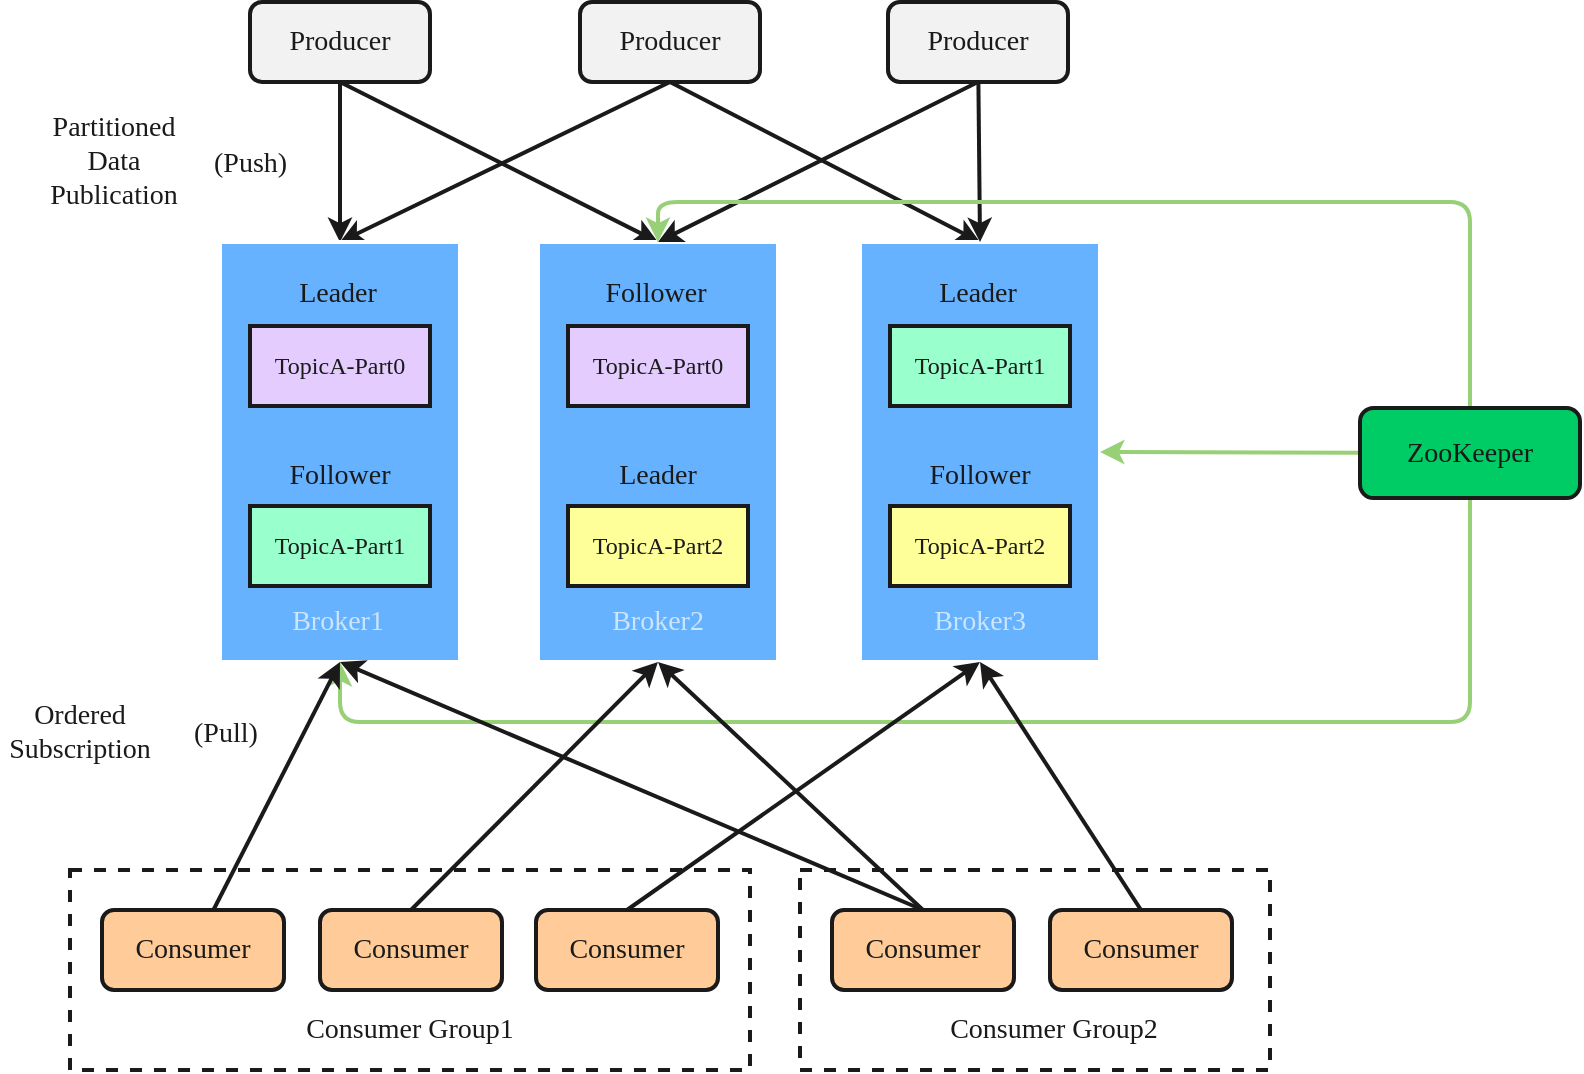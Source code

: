 <mxfile version="15.0.2" type="github">
  <diagram id="sKZkxAPLEzLMo9u4rX9n" name="Page-1">
    <mxGraphModel dx="1369" dy="744" grid="1" gridSize="10" guides="1" tooltips="1" connect="1" arrows="1" fold="1" page="1" pageScale="1" pageWidth="827" pageHeight="1169" math="0" shadow="0">
      <root>
        <mxCell id="0" />
        <mxCell id="1" parent="0" />
        <mxCell id="g-NUpueoYw5j4iVWeCIo-1" value="" style="edgeStyle=none;rounded=1;jumpStyle=none;jumpSize=6;html=1;shadow=0;labelBackgroundColor=none;startArrow=none;startFill=0;endArrow=classic;endFill=1;jettySize=auto;orthogonalLoop=1;strokeColor=#1A1A1A;strokeWidth=2;fillColor=#B3FF66;gradientColor=#CCFF99;fontFamily=Comic Sans MS;fontSize=14;fontColor=#1A1A1A;" edge="1" parent="1" source="g-NUpueoYw5j4iVWeCIo-3" target="g-NUpueoYw5j4iVWeCIo-7">
          <mxGeometry relative="1" as="geometry" />
        </mxCell>
        <mxCell id="g-NUpueoYw5j4iVWeCIo-2" style="edgeStyle=none;rounded=1;jumpStyle=none;jumpSize=6;html=1;shadow=0;labelBackgroundColor=none;startArrow=none;startFill=0;endArrow=classic;endFill=1;jettySize=auto;orthogonalLoop=1;strokeColor=#1A1A1A;strokeWidth=2;fillColor=#B3FF66;gradientColor=#CCFF99;fontFamily=Comic Sans MS;fontSize=14;fontColor=#1A1A1A;exitX=0.5;exitY=1;" edge="1" parent="1" source="g-NUpueoYw5j4iVWeCIo-3">
          <mxGeometry relative="1" as="geometry">
            <mxPoint x="359" y="200" as="targetPoint" />
          </mxGeometry>
        </mxCell>
        <mxCell id="g-NUpueoYw5j4iVWeCIo-3" value="Producer" style="rounded=1;whiteSpace=wrap;html=1;labelBackgroundColor=none;strokeColor=#1A1A1A;strokeWidth=2;fillColor=#F2F2F2;gradientColor=none;fontFamily=Comic Sans MS;fontSize=14;fontColor=#1A1A1A;align=center;" vertex="1" parent="1">
          <mxGeometry x="155" y="80" width="90" height="40" as="geometry" />
        </mxCell>
        <mxCell id="g-NUpueoYw5j4iVWeCIo-4" style="edgeStyle=none;rounded=1;jumpStyle=none;jumpSize=6;html=1;entryX=0.5;entryY=0;shadow=0;labelBackgroundColor=none;startArrow=none;startFill=0;endArrow=classic;endFill=1;jettySize=auto;orthogonalLoop=1;strokeColor=#1A1A1A;strokeWidth=2;fillColor=#B3FF66;gradientColor=#CCFF99;fontFamily=Comic Sans MS;fontSize=14;fontColor=#1A1A1A;exitX=0.5;exitY=1;" edge="1" parent="1" source="g-NUpueoYw5j4iVWeCIo-6" target="g-NUpueoYw5j4iVWeCIo-7">
          <mxGeometry relative="1" as="geometry" />
        </mxCell>
        <mxCell id="g-NUpueoYw5j4iVWeCIo-5" style="edgeStyle=none;rounded=1;jumpStyle=none;jumpSize=6;html=1;entryX=0.5;entryY=0;shadow=0;labelBackgroundColor=none;startArrow=none;startFill=0;endArrow=classic;endFill=1;jettySize=auto;orthogonalLoop=1;strokeColor=#1A1A1A;strokeWidth=2;fillColor=#B3FF66;gradientColor=#CCFF99;fontFamily=Comic Sans MS;fontSize=14;fontColor=#1A1A1A;exitX=0.5;exitY=1;" edge="1" parent="1" source="g-NUpueoYw5j4iVWeCIo-6" target="g-NUpueoYw5j4iVWeCIo-17">
          <mxGeometry relative="1" as="geometry" />
        </mxCell>
        <mxCell id="g-NUpueoYw5j4iVWeCIo-6" value="Producer" style="rounded=1;whiteSpace=wrap;html=1;labelBackgroundColor=none;strokeColor=#1A1A1A;strokeWidth=2;fillColor=#F2F2F2;gradientColor=none;fontFamily=Comic Sans MS;fontSize=14;fontColor=#1A1A1A;align=center;" vertex="1" parent="1">
          <mxGeometry x="320" y="80" width="90" height="40" as="geometry" />
        </mxCell>
        <mxCell id="g-NUpueoYw5j4iVWeCIo-7" value="" style="rounded=0;whiteSpace=wrap;html=1;labelBackgroundColor=none;strokeColor=#FFFFFF;strokeWidth=2;fillColor=#66B2FF;gradientColor=none;fontFamily=Comic Sans MS;fontSize=14;fontColor=#1A1A1A;align=center;" vertex="1" parent="1">
          <mxGeometry x="140" y="200" width="120" height="210" as="geometry" />
        </mxCell>
        <mxCell id="g-NUpueoYw5j4iVWeCIo-8" value="&lt;font style=&quot;font-size: 12px&quot;&gt;TopicA-Part0&lt;/font&gt;" style="rounded=0;whiteSpace=wrap;html=1;labelBackgroundColor=none;strokeColor=#1A1A1A;strokeWidth=2;fillColor=#E5CCFF;gradientColor=none;fontFamily=Comic Sans MS;fontSize=14;fontColor=#1A1A1A;align=center;" vertex="1" parent="1">
          <mxGeometry x="155" y="242" width="90" height="40" as="geometry" />
        </mxCell>
        <mxCell id="g-NUpueoYw5j4iVWeCIo-9" value="Leader" style="text;html=1;strokeColor=none;fillColor=none;align=center;verticalAlign=middle;whiteSpace=wrap;rounded=0;labelBackgroundColor=none;fontFamily=Comic Sans MS;fontSize=14;fontColor=#1A1A1A;" vertex="1" parent="1">
          <mxGeometry x="179" y="216" width="40" height="20" as="geometry" />
        </mxCell>
        <mxCell id="g-NUpueoYw5j4iVWeCIo-10" value="&lt;font style=&quot;font-size: 12px&quot;&gt;TopicA-Part1&lt;/font&gt;" style="rounded=0;whiteSpace=wrap;html=1;labelBackgroundColor=none;strokeColor=#1A1A1A;strokeWidth=2;fillColor=#99FFCC;gradientColor=none;fontFamily=Comic Sans MS;fontSize=14;fontColor=#1A1A1A;align=center;" vertex="1" parent="1">
          <mxGeometry x="155" y="332" width="90" height="40" as="geometry" />
        </mxCell>
        <mxCell id="g-NUpueoYw5j4iVWeCIo-11" value="Follower" style="text;html=1;strokeColor=none;fillColor=none;align=center;verticalAlign=middle;whiteSpace=wrap;rounded=0;labelBackgroundColor=none;fontFamily=Comic Sans MS;fontSize=14;fontColor=#1A1A1A;" vertex="1" parent="1">
          <mxGeometry x="180" y="307" width="40" height="20" as="geometry" />
        </mxCell>
        <mxCell id="g-NUpueoYw5j4iVWeCIo-12" value="" style="rounded=0;whiteSpace=wrap;html=1;labelBackgroundColor=none;strokeColor=#FFFFFF;strokeWidth=2;fillColor=#66B2FF;gradientColor=none;fontFamily=Comic Sans MS;fontSize=14;fontColor=#1A1A1A;align=center;" vertex="1" parent="1">
          <mxGeometry x="299" y="200" width="120" height="210" as="geometry" />
        </mxCell>
        <mxCell id="g-NUpueoYw5j4iVWeCIo-13" value="&lt;font style=&quot;font-size: 12px&quot;&gt;TopicA-Part0&lt;/font&gt;" style="rounded=0;whiteSpace=wrap;html=1;labelBackgroundColor=none;strokeColor=#1A1A1A;strokeWidth=2;fillColor=#E5CCFF;gradientColor=none;fontFamily=Comic Sans MS;fontSize=14;fontColor=#1A1A1A;align=center;" vertex="1" parent="1">
          <mxGeometry x="314" y="242" width="90" height="40" as="geometry" />
        </mxCell>
        <mxCell id="g-NUpueoYw5j4iVWeCIo-14" value="Follower" style="text;html=1;strokeColor=none;fillColor=none;align=center;verticalAlign=middle;whiteSpace=wrap;rounded=0;labelBackgroundColor=none;fontFamily=Comic Sans MS;fontSize=14;fontColor=#1A1A1A;" vertex="1" parent="1">
          <mxGeometry x="338" y="216" width="40" height="20" as="geometry" />
        </mxCell>
        <mxCell id="g-NUpueoYw5j4iVWeCIo-15" value="&lt;font style=&quot;font-size: 12px&quot;&gt;TopicA-Part2&lt;/font&gt;" style="rounded=0;whiteSpace=wrap;html=1;labelBackgroundColor=none;strokeColor=#1A1A1A;strokeWidth=2;fillColor=#FFFF99;gradientColor=none;fontFamily=Comic Sans MS;fontSize=14;fontColor=#1A1A1A;align=center;" vertex="1" parent="1">
          <mxGeometry x="314" y="332" width="90" height="40" as="geometry" />
        </mxCell>
        <mxCell id="g-NUpueoYw5j4iVWeCIo-16" value="Leader" style="text;html=1;strokeColor=none;fillColor=none;align=center;verticalAlign=middle;whiteSpace=wrap;rounded=0;labelBackgroundColor=none;fontFamily=Comic Sans MS;fontSize=14;fontColor=#1A1A1A;" vertex="1" parent="1">
          <mxGeometry x="339" y="307" width="40" height="20" as="geometry" />
        </mxCell>
        <mxCell id="g-NUpueoYw5j4iVWeCIo-17" value="" style="rounded=0;whiteSpace=wrap;html=1;labelBackgroundColor=none;strokeColor=#FFFFFF;strokeWidth=2;fillColor=#66B2FF;gradientColor=none;fontFamily=Comic Sans MS;fontSize=14;fontColor=#1A1A1A;align=center;" vertex="1" parent="1">
          <mxGeometry x="460" y="200" width="120" height="210" as="geometry" />
        </mxCell>
        <mxCell id="g-NUpueoYw5j4iVWeCIo-18" value="&lt;font style=&quot;font-size: 12px&quot;&gt;TopicA-Part1&lt;/font&gt;" style="rounded=0;whiteSpace=wrap;html=1;labelBackgroundColor=none;strokeColor=#1A1A1A;strokeWidth=2;fillColor=#99FFCC;gradientColor=none;fontFamily=Comic Sans MS;fontSize=14;fontColor=#1A1A1A;align=center;" vertex="1" parent="1">
          <mxGeometry x="475" y="242" width="90" height="40" as="geometry" />
        </mxCell>
        <mxCell id="g-NUpueoYw5j4iVWeCIo-19" value="Leader" style="text;html=1;strokeColor=none;fillColor=none;align=center;verticalAlign=middle;whiteSpace=wrap;rounded=0;labelBackgroundColor=none;fontFamily=Comic Sans MS;fontSize=14;fontColor=#1A1A1A;" vertex="1" parent="1">
          <mxGeometry x="499" y="216" width="40" height="20" as="geometry" />
        </mxCell>
        <mxCell id="g-NUpueoYw5j4iVWeCIo-20" value="&lt;font style=&quot;font-size: 12px&quot;&gt;TopicA-Part2&lt;/font&gt;" style="rounded=0;whiteSpace=wrap;html=1;labelBackgroundColor=none;strokeColor=#1A1A1A;strokeWidth=2;fillColor=#FFFF99;gradientColor=none;fontFamily=Comic Sans MS;fontSize=14;fontColor=#1A1A1A;align=center;" vertex="1" parent="1">
          <mxGeometry x="475" y="332" width="90" height="40" as="geometry" />
        </mxCell>
        <mxCell id="g-NUpueoYw5j4iVWeCIo-21" value="Follower" style="text;html=1;strokeColor=none;fillColor=none;align=center;verticalAlign=middle;whiteSpace=wrap;rounded=0;labelBackgroundColor=none;fontFamily=Comic Sans MS;fontSize=14;fontColor=#1A1A1A;" vertex="1" parent="1">
          <mxGeometry x="500" y="307" width="40" height="20" as="geometry" />
        </mxCell>
        <mxCell id="g-NUpueoYw5j4iVWeCIo-22" value="Partitioned Data&lt;div&gt;Publication&lt;/div&gt;" style="text;html=1;strokeColor=none;fillColor=none;align=center;verticalAlign=middle;whiteSpace=wrap;rounded=0;labelBackgroundColor=none;fontFamily=Comic Sans MS;fontSize=14;fontColor=#1A1A1A;" vertex="1" parent="1">
          <mxGeometry x="47" y="140" width="80" height="40" as="geometry" />
        </mxCell>
        <mxCell id="g-NUpueoYw5j4iVWeCIo-23" style="edgeStyle=none;rounded=1;jumpStyle=none;jumpSize=6;html=1;entryX=0.5;entryY=0;shadow=0;labelBackgroundColor=none;startArrow=none;startFill=0;endArrow=classic;endFill=1;jettySize=auto;orthogonalLoop=1;strokeColor=#1A1A1A;strokeWidth=2;fillColor=#B3FF66;gradientColor=#CCFF99;fontFamily=Comic Sans MS;fontSize=14;fontColor=#1A1A1A;" edge="1" parent="1" source="g-NUpueoYw5j4iVWeCIo-25" target="g-NUpueoYw5j4iVWeCIo-17">
          <mxGeometry relative="1" as="geometry" />
        </mxCell>
        <mxCell id="g-NUpueoYw5j4iVWeCIo-24" style="edgeStyle=none;rounded=1;jumpStyle=none;jumpSize=6;html=1;entryX=0.5;entryY=0;shadow=0;labelBackgroundColor=none;startArrow=none;startFill=0;endArrow=classic;endFill=1;jettySize=auto;orthogonalLoop=1;strokeColor=#1A1A1A;strokeWidth=2;fillColor=#B3FF66;gradientColor=#CCFF99;fontFamily=Comic Sans MS;fontSize=14;fontColor=#1A1A1A;exitX=0.5;exitY=1;" edge="1" parent="1" source="g-NUpueoYw5j4iVWeCIo-25" target="g-NUpueoYw5j4iVWeCIo-12">
          <mxGeometry relative="1" as="geometry" />
        </mxCell>
        <mxCell id="g-NUpueoYw5j4iVWeCIo-25" value="Producer" style="rounded=1;whiteSpace=wrap;html=1;labelBackgroundColor=none;strokeColor=#1A1A1A;strokeWidth=2;fillColor=#F2F2F2;gradientColor=none;fontFamily=Comic Sans MS;fontSize=14;fontColor=#1A1A1A;align=center;" vertex="1" parent="1">
          <mxGeometry x="474" y="80" width="90" height="40" as="geometry" />
        </mxCell>
        <mxCell id="g-NUpueoYw5j4iVWeCIo-26" value="(Push)" style="text;html=1;resizable=0;points=[];autosize=1;align=left;verticalAlign=top;spacingTop=-4;fontSize=14;fontFamily=Comic Sans MS;fontColor=#1A1A1A;" vertex="1" parent="1">
          <mxGeometry x="135" y="150" width="60" height="20" as="geometry" />
        </mxCell>
        <mxCell id="g-NUpueoYw5j4iVWeCIo-27" style="edgeStyle=none;rounded=1;jumpStyle=none;jumpSize=6;html=1;entryX=1;entryY=0.5;shadow=0;labelBackgroundColor=none;startArrow=none;startFill=0;endArrow=classic;endFill=1;jettySize=auto;orthogonalLoop=1;strokeColor=#97D077;strokeWidth=2;fillColor=#B3FF66;gradientColor=#CCFF99;fontFamily=Comic Sans MS;fontSize=14;fontColor=#1A1A1A;" edge="1" parent="1" source="g-NUpueoYw5j4iVWeCIo-30" target="g-NUpueoYw5j4iVWeCIo-17">
          <mxGeometry relative="1" as="geometry" />
        </mxCell>
        <mxCell id="g-NUpueoYw5j4iVWeCIo-28" style="edgeStyle=elbowEdgeStyle;rounded=1;jumpStyle=none;jumpSize=6;html=1;entryX=0.5;entryY=0;shadow=0;labelBackgroundColor=none;startArrow=none;startFill=0;endArrow=classic;endFill=1;jettySize=auto;orthogonalLoop=1;strokeColor=#97D077;strokeWidth=2;fillColor=#B3FF66;gradientColor=#CCFF99;fontFamily=Comic Sans MS;fontSize=14;fontColor=#1A1A1A;" edge="1" parent="1" source="g-NUpueoYw5j4iVWeCIo-30" target="g-NUpueoYw5j4iVWeCIo-12">
          <mxGeometry relative="1" as="geometry">
            <Array as="points">
              <mxPoint x="560" y="180" />
            </Array>
          </mxGeometry>
        </mxCell>
        <mxCell id="g-NUpueoYw5j4iVWeCIo-29" style="edgeStyle=elbowEdgeStyle;rounded=1;jumpStyle=none;jumpSize=6;html=1;entryX=0.5;entryY=1;shadow=0;labelBackgroundColor=none;startArrow=none;startFill=0;endArrow=classic;endFill=1;jettySize=auto;orthogonalLoop=1;strokeColor=#97D077;strokeWidth=2;fillColor=#B3FF66;gradientColor=#CCFF99;fontFamily=Comic Sans MS;fontSize=14;fontColor=#1A1A1A;exitX=0.5;exitY=1;" edge="1" parent="1" source="g-NUpueoYw5j4iVWeCIo-30" target="g-NUpueoYw5j4iVWeCIo-7">
          <mxGeometry relative="1" as="geometry">
            <Array as="points">
              <mxPoint x="490" y="440" />
              <mxPoint x="760" y="410" />
            </Array>
          </mxGeometry>
        </mxCell>
        <mxCell id="g-NUpueoYw5j4iVWeCIo-30" value="ZooKeeper" style="rounded=1;whiteSpace=wrap;html=1;labelBackgroundColor=none;strokeColor=#1A1A1A;strokeWidth=2;fillColor=#00CC66;gradientColor=none;fontFamily=Comic Sans MS;fontSize=14;fontColor=#1A1A1A;align=center;" vertex="1" parent="1">
          <mxGeometry x="710" y="283" width="110" height="45" as="geometry" />
        </mxCell>
        <mxCell id="g-NUpueoYw5j4iVWeCIo-31" value="" style="rounded=0;whiteSpace=wrap;html=1;labelBackgroundColor=none;strokeColor=#1A1A1A;strokeWidth=2;fillColor=none;gradientColor=none;fontFamily=Comic Sans MS;fontSize=14;fontColor=#1A1A1A;align=center;dashed=1;" vertex="1" parent="1">
          <mxGeometry x="65" y="514" width="340" height="100" as="geometry" />
        </mxCell>
        <mxCell id="g-NUpueoYw5j4iVWeCIo-32" style="edgeStyle=none;rounded=1;jumpStyle=none;jumpSize=6;html=1;entryX=0.5;entryY=1;shadow=0;labelBackgroundColor=none;startArrow=none;startFill=0;endArrow=classic;endFill=1;jettySize=auto;orthogonalLoop=1;strokeColor=#1A1A1A;strokeWidth=2;fillColor=#B3FF66;gradientColor=#CCFF99;fontFamily=Comic Sans MS;fontSize=14;fontColor=#1A1A1A;exitX=0.5;exitY=0;" edge="1" parent="1" source="g-NUpueoYw5j4iVWeCIo-33" target="g-NUpueoYw5j4iVWeCIo-12">
          <mxGeometry relative="1" as="geometry" />
        </mxCell>
        <mxCell id="g-NUpueoYw5j4iVWeCIo-33" value="Consumer" style="rounded=1;whiteSpace=wrap;html=1;labelBackgroundColor=none;strokeColor=#1A1A1A;strokeWidth=2;fillColor=#FFCC99;gradientColor=none;fontFamily=Comic Sans MS;fontSize=14;fontColor=#1A1A1A;align=center;" vertex="1" parent="1">
          <mxGeometry x="190" y="534" width="91" height="40" as="geometry" />
        </mxCell>
        <mxCell id="g-NUpueoYw5j4iVWeCIo-34" style="edgeStyle=none;rounded=1;jumpStyle=none;jumpSize=6;html=1;entryX=0.5;entryY=1;shadow=0;labelBackgroundColor=none;startArrow=none;startFill=0;endArrow=classic;endFill=1;jettySize=auto;orthogonalLoop=1;strokeColor=#1A1A1A;strokeWidth=2;fillColor=#B3FF66;gradientColor=#CCFF99;fontFamily=Comic Sans MS;fontSize=14;fontColor=#1A1A1A;exitX=0.5;exitY=0;" edge="1" parent="1" source="g-NUpueoYw5j4iVWeCIo-35" target="g-NUpueoYw5j4iVWeCIo-17">
          <mxGeometry relative="1" as="geometry" />
        </mxCell>
        <mxCell id="g-NUpueoYw5j4iVWeCIo-35" value="Consumer" style="rounded=1;whiteSpace=wrap;html=1;labelBackgroundColor=none;strokeColor=#1A1A1A;strokeWidth=2;fillColor=#FFCC99;gradientColor=none;fontFamily=Comic Sans MS;fontSize=14;fontColor=#1A1A1A;align=center;" vertex="1" parent="1">
          <mxGeometry x="298" y="534" width="91" height="40" as="geometry" />
        </mxCell>
        <mxCell id="g-NUpueoYw5j4iVWeCIo-36" value="Consumer Group1" style="text;html=1;strokeColor=none;fillColor=none;align=center;verticalAlign=middle;whiteSpace=wrap;rounded=0;labelBackgroundColor=none;fontFamily=Comic Sans MS;fontSize=14;fontColor=#1A1A1A;" vertex="1" parent="1">
          <mxGeometry x="170" y="584" width="130" height="20" as="geometry" />
        </mxCell>
        <mxCell id="g-NUpueoYw5j4iVWeCIo-37" style="rounded=1;jumpStyle=none;jumpSize=6;html=1;entryX=0.5;entryY=1;shadow=0;labelBackgroundColor=none;startArrow=none;startFill=0;endArrow=classic;endFill=1;jettySize=auto;orthogonalLoop=1;strokeColor=#1A1A1A;strokeWidth=2;fillColor=#B3FF66;gradientColor=#CCFF99;fontFamily=Comic Sans MS;fontSize=14;fontColor=#1A1A1A;" edge="1" parent="1" source="g-NUpueoYw5j4iVWeCIo-38" target="g-NUpueoYw5j4iVWeCIo-7">
          <mxGeometry relative="1" as="geometry" />
        </mxCell>
        <mxCell id="g-NUpueoYw5j4iVWeCIo-38" value="Consumer" style="rounded=1;whiteSpace=wrap;html=1;labelBackgroundColor=none;strokeColor=#1A1A1A;strokeWidth=2;fillColor=#FFCC99;gradientColor=none;fontFamily=Comic Sans MS;fontSize=14;fontColor=#1A1A1A;align=center;" vertex="1" parent="1">
          <mxGeometry x="81" y="534" width="91" height="40" as="geometry" />
        </mxCell>
        <mxCell id="g-NUpueoYw5j4iVWeCIo-39" value="" style="rounded=0;whiteSpace=wrap;html=1;labelBackgroundColor=none;strokeColor=#1A1A1A;strokeWidth=2;fillColor=none;gradientColor=none;fontFamily=Comic Sans MS;fontSize=14;fontColor=#1A1A1A;align=center;dashed=1;" vertex="1" parent="1">
          <mxGeometry x="430" y="514" width="235" height="100" as="geometry" />
        </mxCell>
        <mxCell id="g-NUpueoYw5j4iVWeCIo-40" style="edgeStyle=none;rounded=1;jumpStyle=none;jumpSize=6;html=1;entryX=0.5;entryY=1;shadow=0;labelBackgroundColor=none;startArrow=none;startFill=0;endArrow=classic;endFill=1;jettySize=auto;orthogonalLoop=1;strokeColor=#1A1A1A;strokeWidth=2;fillColor=#B3FF66;gradientColor=#CCFF99;fontFamily=Comic Sans MS;fontSize=14;fontColor=#CCE5FF;exitX=0.5;exitY=0;" edge="1" parent="1" source="g-NUpueoYw5j4iVWeCIo-41" target="g-NUpueoYw5j4iVWeCIo-17">
          <mxGeometry relative="1" as="geometry" />
        </mxCell>
        <mxCell id="g-NUpueoYw5j4iVWeCIo-41" value="Consumer" style="rounded=1;whiteSpace=wrap;html=1;labelBackgroundColor=none;strokeColor=#1A1A1A;strokeWidth=2;fillColor=#FFCC99;gradientColor=none;fontFamily=Comic Sans MS;fontSize=14;fontColor=#1A1A1A;align=center;" vertex="1" parent="1">
          <mxGeometry x="555" y="534" width="91" height="40" as="geometry" />
        </mxCell>
        <mxCell id="g-NUpueoYw5j4iVWeCIo-42" value="Consumer Group2" style="text;html=1;strokeColor=none;fillColor=none;align=center;verticalAlign=middle;whiteSpace=wrap;rounded=0;labelBackgroundColor=none;fontFamily=Comic Sans MS;fontSize=14;fontColor=#1A1A1A;" vertex="1" parent="1">
          <mxGeometry x="492" y="584" width="130" height="20" as="geometry" />
        </mxCell>
        <mxCell id="g-NUpueoYw5j4iVWeCIo-43" style="edgeStyle=none;rounded=1;jumpStyle=none;jumpSize=6;html=1;entryX=0.5;entryY=1;shadow=0;labelBackgroundColor=none;startArrow=none;startFill=0;endArrow=classic;endFill=1;jettySize=auto;orthogonalLoop=1;strokeColor=#1A1A1A;strokeWidth=2;fillColor=#B3FF66;gradientColor=#CCFF99;fontFamily=Comic Sans MS;fontSize=14;fontColor=#CCE5FF;exitX=0.5;exitY=0;" edge="1" parent="1" source="g-NUpueoYw5j4iVWeCIo-45" target="g-NUpueoYw5j4iVWeCIo-7">
          <mxGeometry relative="1" as="geometry" />
        </mxCell>
        <mxCell id="g-NUpueoYw5j4iVWeCIo-44" style="edgeStyle=none;rounded=1;jumpStyle=none;jumpSize=6;html=1;entryX=0.5;entryY=1;shadow=0;labelBackgroundColor=none;startArrow=none;startFill=0;endArrow=classic;endFill=1;jettySize=auto;orthogonalLoop=1;strokeColor=#1A1A1A;strokeWidth=2;fillColor=#B3FF66;gradientColor=#CCFF99;fontFamily=Comic Sans MS;fontSize=14;fontColor=#CCE5FF;exitX=0.5;exitY=0;" edge="1" parent="1" source="g-NUpueoYw5j4iVWeCIo-45" target="g-NUpueoYw5j4iVWeCIo-12">
          <mxGeometry relative="1" as="geometry" />
        </mxCell>
        <mxCell id="g-NUpueoYw5j4iVWeCIo-45" value="Consumer" style="rounded=1;whiteSpace=wrap;html=1;labelBackgroundColor=none;strokeColor=#1A1A1A;strokeWidth=2;fillColor=#FFCC99;gradientColor=none;fontFamily=Comic Sans MS;fontSize=14;fontColor=#1A1A1A;align=center;" vertex="1" parent="1">
          <mxGeometry x="446" y="534" width="91" height="40" as="geometry" />
        </mxCell>
        <mxCell id="g-NUpueoYw5j4iVWeCIo-46" value="Broker1" style="text;html=1;strokeColor=none;fillColor=none;align=center;verticalAlign=middle;whiteSpace=wrap;rounded=0;dashed=1;labelBackgroundColor=none;fontFamily=Comic Sans MS;fontSize=14;fontColor=#CCE5FF;" vertex="1" parent="1">
          <mxGeometry x="179" y="380" width="40" height="20" as="geometry" />
        </mxCell>
        <mxCell id="g-NUpueoYw5j4iVWeCIo-47" value="Broker2" style="text;html=1;strokeColor=none;fillColor=none;align=center;verticalAlign=middle;whiteSpace=wrap;rounded=0;dashed=1;labelBackgroundColor=none;fontFamily=Comic Sans MS;fontSize=14;fontColor=#CCE5FF;" vertex="1" parent="1">
          <mxGeometry x="339" y="380" width="40" height="20" as="geometry" />
        </mxCell>
        <mxCell id="g-NUpueoYw5j4iVWeCIo-48" value="Broker3" style="text;html=1;strokeColor=none;fillColor=none;align=center;verticalAlign=middle;whiteSpace=wrap;rounded=0;dashed=1;labelBackgroundColor=none;fontFamily=Comic Sans MS;fontSize=14;fontColor=#CCE5FF;" vertex="1" parent="1">
          <mxGeometry x="500" y="380" width="40" height="20" as="geometry" />
        </mxCell>
        <mxCell id="g-NUpueoYw5j4iVWeCIo-49" value="Ordered&lt;div&gt;Subscription&lt;/div&gt;" style="text;html=1;strokeColor=none;fillColor=none;align=center;verticalAlign=middle;whiteSpace=wrap;rounded=0;labelBackgroundColor=none;fontFamily=Comic Sans MS;fontSize=14;fontColor=#1A1A1A;" vertex="1" parent="1">
          <mxGeometry x="30" y="430" width="80" height="30" as="geometry" />
        </mxCell>
        <mxCell id="g-NUpueoYw5j4iVWeCIo-50" value="(Pull)" style="text;html=1;resizable=0;points=[];autosize=1;align=left;verticalAlign=top;spacingTop=-4;fontSize=14;fontFamily=Comic Sans MS;fontColor=#1A1A1A;" vertex="1" parent="1">
          <mxGeometry x="125" y="435" width="50" height="20" as="geometry" />
        </mxCell>
      </root>
    </mxGraphModel>
  </diagram>
</mxfile>
